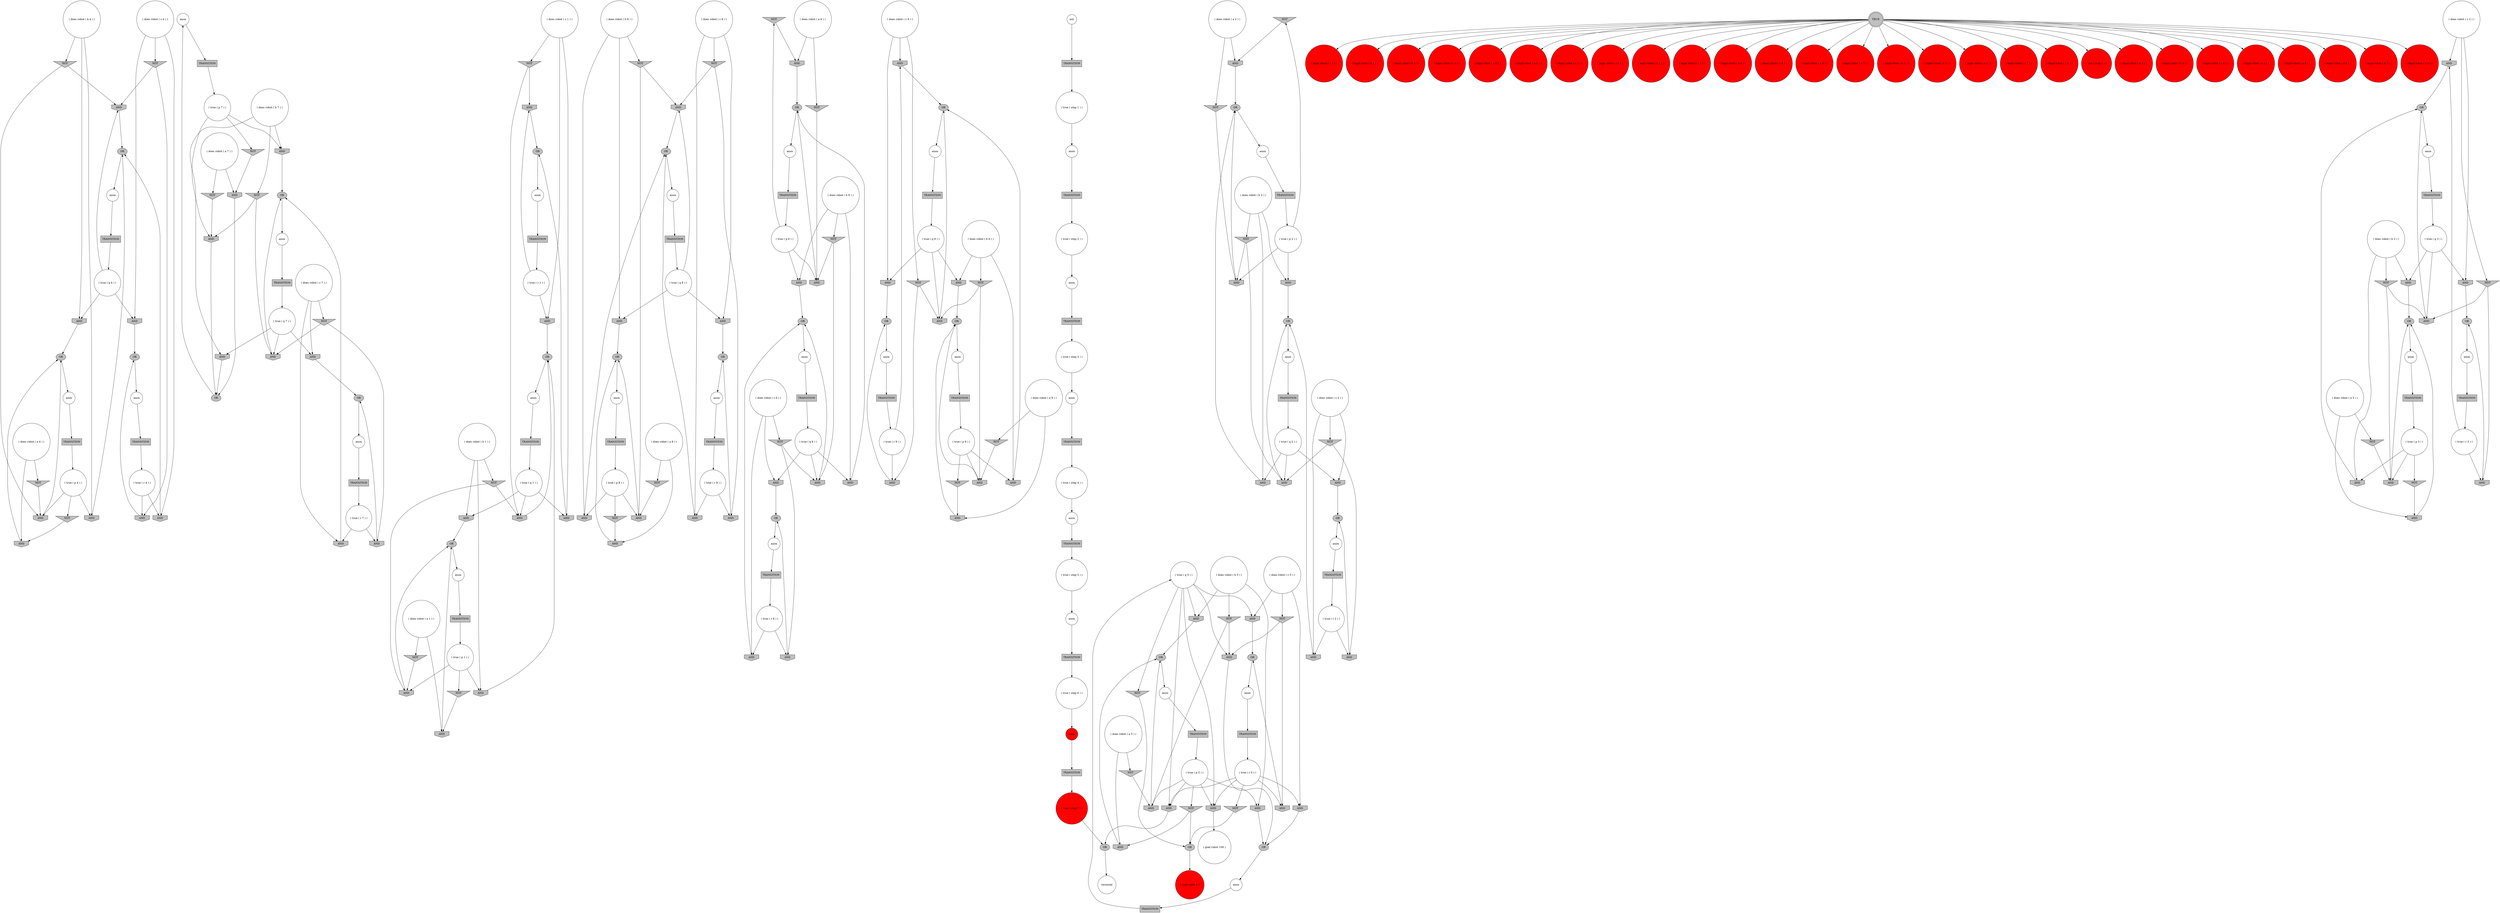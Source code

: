 digraph propNet
{
	"@1752f75"[shape=invtriangle, style= filled, fillcolor=grey, label="NOT"]; "@1752f75"->"@1180d12"; "@1752f75"->"@1f88714"; 
	"@154f356"[shape=circle, style= filled, fillcolor=white, label="anon"]; "@154f356"->"@297d60"; 
	"@82de80"[shape=invhouse, style= filled, fillcolor=grey, label="AND"]; "@82de80"->"@1aa2865"; 
	"@1a959ab"[shape=invtriangle, style= filled, fillcolor=grey, label="NOT"]; "@1a959ab"->"@16842cc"; "@1a959ab"->"@ff5d71"; 
	"@1b6f1b2"[shape=invtriangle, style= filled, fillcolor=grey, label="NOT"]; "@1b6f1b2"->"@349133"; 
	"@529057"[shape=circle, style= filled, fillcolor=white, label="( does robot ( c 9 ) )"]; "@529057"->"@e18164"; "@529057"->"@11036e7"; "@529057"->"@c15a1a"; 
	"@1519159"[shape=circle, style= filled, fillcolor=white, label="anon"]; "@1519159"->"@1ba81e4"; 
	"@1c18dc8"[shape=box, style= filled, fillcolor=grey, label="TRANSITION"]; "@1c18dc8"->"@127e6e0"; 
	"@1180d12"[shape=invhouse, style= filled, fillcolor=grey, label="AND"]; "@1180d12"->"@15154a7"; 
	"@b0bcbc"[shape=circle, style= filled, fillcolor=white, label="( true ( step 3 ) )"]; "@b0bcbc"->"@ee6b39"; 
	"@110d71e"[shape=circle, style= filled, fillcolor=white, label="( true ( r 6 ) )"]; "@110d71e"->"@14c2d3d"; "@110d71e"->"@39b360"; 
	"@14dc943"[shape=invtriangle, style= filled, fillcolor=grey, label="NOT"]; "@14dc943"->"@1f5a1a4"; 
	"@e88ae7"[shape=circle, style= filled, fillcolor=white, label="( true ( p 7 ) )"]; "@e88ae7"->"@1e9d22f"; "@e88ae7"->"@4ffa29"; "@e88ae7"->"@f96d74"; 
	"@126203"[shape=circle, style= filled, fillcolor=white, label="( true ( r 1 ) )"]; "@126203"->"@82de80"; "@126203"->"@1633c4d"; 
	"@1b691a7"[shape=box, style= filled, fillcolor=grey, label="TRANSITION"]; "@1b691a7"->"@db4597"; 
	"@228c3a"[shape=circle, style= filled, fillcolor=white, label="( does robot ( b 2 ) )"]; "@228c3a"->"@1448366"; "@228c3a"->"@13309db"; "@228c3a"->"@9cbd96"; 
	"@48c851"[shape=ellipse, style= filled, fillcolor=grey, label="OR"]; "@48c851"->"@4b1bcb"; 
	"@1c8ebd2"[shape=box, style= filled, fillcolor=grey, label="TRANSITION"]; "@1c8ebd2"->"@5a236f"; 
	"@49c053"[shape=invhouse, style= filled, fillcolor=grey, label="AND"]; "@49c053"->"@1d880ba"; 
	"@195358e"[shape=invhouse, style= filled, fillcolor=grey, label="AND"]; "@195358e"->"@13c390"; 
	"@b3b8a8"[shape=box, style= filled, fillcolor=grey, label="TRANSITION"]; "@b3b8a8"->"@1d7a114"; 
	"@34d02f"[shape=invhouse, style= filled, fillcolor=grey, label="AND"]; "@34d02f"->"@13df069"; 
	"@3bb226"[shape=circle, style= filled, fillcolor=red, label="( legal robot ( c 3 ) )"]; 
	"@75f068"[shape=invhouse, style= filled, fillcolor=grey, label="AND"]; "@75f068"->"@48c851"; 
	"@1c75fe7"[shape=ellipse, style= filled, fillcolor=grey, label="OR"]; "@1c75fe7"->"@3a3546"; 
	"@3aa81b"[shape=circle, style= filled, fillcolor=white, label="( true ( p 1 ) )"]; "@3aa81b"->"@1f15243"; "@3aa81b"->"@9f9da9"; "@3aa81b"->"@1503c99"; 
	"@1dca7fd"[shape=box, style= filled, fillcolor=grey, label="TRANSITION"]; "@1dca7fd"->"@126ec38"; 
	"@1448366"[shape=invhouse, style= filled, fillcolor=grey, label="AND"]; "@1448366"->"@1cee6f5"; 
	"@216e08"[shape=box, style= filled, fillcolor=grey, label="TRANSITION"]; "@216e08"->"@13c119e"; 
	"@68ae44"[shape=invtriangle, style= filled, fillcolor=grey, label="NOT"]; "@68ae44"->"@f5313"; 
	"@e190cc"[shape=invhouse, style= filled, fillcolor=grey, label="AND"]; "@e190cc"->"@1cee6f5"; 
	"@39e80c"[shape=invhouse, style= filled, fillcolor=grey, label="AND"]; "@39e80c"->"@d0d5de"; 
	"@17a734d"[shape=circle, style= filled, fillcolor=white, label="init"]; "@17a734d"->"@216e08"; 
	"@e916d0"[shape=circle, style= filled, fillcolor=white, label="anon"]; "@e916d0"->"@3c3d52"; 
	"@d1034"[shape=circle, style= filled, fillcolor=white, label="( does robot ( c 1 ) )"]; "@d1034"->"@7fba1e"; "@d1034"->"@4582dc"; "@d1034"->"@1633c4d"; 
	"@12182b"[shape=invtriangle, style= filled, fillcolor=grey, label="NOT"]; "@12182b"->"@4ffa29"; 
	"@7ff645"[shape=invhouse, style= filled, fillcolor=grey, label="AND"]; "@7ff645"->"@287481"; 
	"@3ccc03"[shape=box, style= filled, fillcolor=grey, label="TRANSITION"]; "@3ccc03"->"@126203"; 
	"@11dbd5d"[shape=circle, style= filled, fillcolor=white, label="anon"]; "@11dbd5d"->"@789294"; 
	"@3f167c"[shape=box, style= filled, fillcolor=grey, label="TRANSITION"]; "@3f167c"->"@54581f"; 
	"@1611122"[shape=box, style= filled, fillcolor=grey, label="TRANSITION"]; "@1611122"->"@422b2f"; 
	"@1665d23"[shape=ellipse, style= filled, fillcolor=grey, label="OR"]; "@1665d23"->"@1b3ce2f"; 
	"@13ded7b"[shape=circle, style= filled, fillcolor=white, label="( does robot ( a 5 ) )"]; "@13ded7b"->"@1dada5e"; "@13ded7b"->"@19b1854"; 
	"@1d5679d"[shape=circle, style= filled, fillcolor=white, label="( true ( r 9 ) )"]; "@1d5679d"->"@5f732e"; "@1d5679d"->"@e18164"; 
	"@11ce754"[shape=invhouse, style= filled, fillcolor=grey, label="AND"]; "@11ce754"->"@10df4af"; 
	"@193ffda"[shape=circle, style= filled, fillcolor=red, label="anon"]; "@193ffda"->"@114dc06"; 
	"@1c9e180"[shape=invhouse, style= filled, fillcolor=grey, label="AND"]; "@1c9e180"->"@1b70c49"; 
	"@54581f"[shape=circle, style= filled, fillcolor=white, label="( true ( q 6 ) )"]; "@54581f"->"@4adeda"; "@54581f"->"@12a37ef"; "@54581f"->"@195358e"; 
	"@a11aea"[shape=invtriangle, style= filled, fillcolor=grey, label="NOT"]; "@a11aea"->"@4adeda"; "@a11aea"->"@39b360"; 
	"@c7008a"[shape=invhouse, style= filled, fillcolor=grey, label="AND"]; "@c7008a"->"@1c75fe7"; 
	"@9c42d2"[shape=ellipse, style= filled, fillcolor=grey, label="OR"]; "@9c42d2"->"@3384c7"; 
	"@48b407"[shape=invhouse, style= filled, fillcolor=grey, label="AND"]; "@48b407"->"@ad57df"; 
	"@d945d"[shape=invhouse, style= filled, fillcolor=grey, label="AND"]; "@d945d"->"@15154a7"; 
	"@84a6d5"[shape=circle, style= filled, fillcolor=red, label="( legal robot ( b 4 ) )"]; 
	"@1f5a1a4"[shape=invhouse, style= filled, fillcolor=grey, label="AND"]; "@1f5a1a4"->"@1a17aba"; 
	"@3ece6a"[shape=circle, style= filled, fillcolor=white, label="( true ( q 3 ) )"]; "@3ece6a"->"@c28d80"; "@3ece6a"->"@1a40361"; "@3ece6a"->"@84a3bd"; 
	"@79b02e"[shape=circle, style= filled, fillcolor=white, label="( true ( step 6 ) )"]; "@79b02e"->"@193ffda"; 
	"@147ff10"[shape=invtriangle, style= filled, fillcolor=grey, label="NOT"]; "@147ff10"->"@34d02f"; 
	"@2e8274"[shape=invtriangle, style= filled, fillcolor=grey, label="NOT"]; "@2e8274"->"@1a2a635"; "@2e8274"->"@1180d12"; 
	"@7f5825"[shape=ellipse, style= filled, fillcolor=grey, label="OR"]; "@7f5825"->"@dde934"; 
	"@1558709"[shape=invhouse, style= filled, fillcolor=grey, label="AND"]; "@1558709"->"@800078"; 
	"@1ba81e4"[shape=box, style= filled, fillcolor=grey, label="TRANSITION"]; "@1ba81e4"->"@349ca4"; 
	"@1a5c7fa"[shape=circle, style= filled, fillcolor=white, label="( does robot ( a 4 ) )"]; "@1a5c7fa"->"@bf11d9"; "@1a5c7fa"->"@34d02f"; 
	"@7fba1e"[shape=invhouse, style= filled, fillcolor=grey, label="AND"]; "@7fba1e"->"@1aa2865"; 
	"@c0c6f"[shape=box, style= filled, fillcolor=grey, label="TRANSITION"]; "@c0c6f"->"@1811d0d"; 
	"@29484c"[shape=circle, style= filled, fillcolor=red, label="( legal robot ( b 5 ) )"]; 
	"@4ffa29"[shape=invhouse, style= filled, fillcolor=grey, label="AND"]; "@4ffa29"->"@95754e"; 
	"@a240c5"[shape=invhouse, style= filled, fillcolor=grey, label="AND"]; "@a240c5"->"@16d5d06"; 
	"@12cc545"[shape=circle, style= filled, fillcolor=red, label="( legal robot ( c 1 ) )"]; 
	"@1d639bc"[shape=circle, style= filled, fillcolor=white, label="( does robot ( b 4 ) )"]; "@1d639bc"->"@d945d"; "@1d639bc"->"@2e8274"; "@1d639bc"->"@a0c87a"; 
	"@16d5d06"[shape=ellipse, style= filled, fillcolor=grey, label="OR"]; "@16d5d06"->"@820a11"; 
	"@15b152b"[shape=circle, style= filled, fillcolor=red, label="( legal robot ( a 5 ) )"]; 
	"@14c2d3d"[shape=invhouse, style= filled, fillcolor=grey, label="AND"]; "@14c2d3d"->"@1665d23"; 
	"@1fe7788"[shape=box, style= filled, fillcolor=grey, label="TRANSITION"]; "@1fe7788"->"@3aa81b"; 
	"@106df70"[shape=box, style= filled, fillcolor=grey, label="TRANSITION"]; "@106df70"->"@1f17c8c"; 
	"@d92aa2"[shape=box, style= filled, fillcolor=grey, label="TRANSITION"]; "@d92aa2"->"@1f41d15"; 
	"@75120b"[shape=circle, style= filled, fillcolor=red, label="( legal robot ( a 1 ) )"]; 
	"@c75cb8"[shape=circle, style= filled, fillcolor=white, label="( true ( p 9 ) )"]; "@c75cb8"->"@1d10e97"; "@c75cb8"->"@8a31f"; "@c75cb8"->"@1678cda"; 
	"@139fd46"[shape=circle, style= filled, fillcolor=red, label="( legal robot ( a 2 ) )"]; 
	"@1118792"[shape=invtriangle, style= filled, fillcolor=grey, label="NOT"]; "@1118792"->"@1dada5e"; "@1118792"->"@15e0d96"; 
	"@16ff5e6"[shape=box, style= filled, fillcolor=grey, label="TRANSITION"]; "@16ff5e6"->"@b0bcbc"; 
	"@2c12a6"[shape=circle, style= filled, fillcolor=white, label="( does robot ( c 8 ) )"]; "@2c12a6"->"@1a959ab"; "@2c12a6"->"@c7008a"; "@2c12a6"->"@48b407"; 
	"@1811d0d"[shape=circle, style= filled, fillcolor=white, label="( true ( r 7 ) )"]; "@1811d0d"->"@1540e4d"; "@1811d0d"->"@1558709"; 
	"@349ca4"[shape=circle, style= filled, fillcolor=white, label="( true ( step 2 ) )"]; "@349ca4"->"@8a5a5d"; 
	"@4adeda"[shape=invhouse, style= filled, fillcolor=grey, label="AND"]; "@4adeda"->"@1665d23"; 
	"@7560e4"[shape=invtriangle, style= filled, fillcolor=grey, label="NOT"]; "@7560e4"->"@1fa7ef9"; "@7560e4"->"@84a3bd"; 
	"@820a11"[shape=circle, style= filled, fillcolor=white, label="anon"]; "@820a11"->"@1c8ebd2"; 
	"@54e0c0"[shape=circle, style= filled, fillcolor=white, label="( true ( step 5 ) )"]; "@54e0c0"->"@1f3e481"; 
	"@761ee3"[shape=invhouse, style= filled, fillcolor=grey, label="AND"]; "@761ee3"->"@800078"; 
	"@16ce7f4"[shape=circle, style= filled, fillcolor=white, label="( true ( r 5 ) )"]; "@16ce7f4"->"@1a5b447"; "@16ce7f4"->"@671be4"; "@16ce7f4"->"@1fdf2"; "@16ce7f4"->"@11c77d8"; "@16ce7f4"->"@18b84d7"; 
	"@160e8e"[shape=circle, style= filled, fillcolor=white, label="anon"]; "@160e8e"->"@c0c6f"; 
	"@4582dc"[shape=invtriangle, style= filled, fillcolor=grey, label="NOT"]; "@4582dc"->"@82de80"; "@4582dc"->"@39e80c"; 
	"@13b088"[shape=circle, style= filled, fillcolor=white, label="anon"]; "@13b088"->"@1428aab"; 
	"@7530ee"[shape=invtriangle, style= filled, fillcolor=grey, label="NOT"]; "@7530ee"->"@39e80c"; "@7530ee"->"@9f9da9"; 
	"@1424bdc"[shape=circle, style= filled, fillcolor=white, label="anon"]; "@1424bdc"->"@1737a9c"; 
	"@b53014"[shape=circle, style= filled, fillcolor=white, label="anon"]; "@b53014"->"@1fe7788"; 
	"@13c119e"[shape=circle, style= filled, fillcolor=white, label="( true ( step 1 ) )"]; "@13c119e"->"@1519159"; 
	"@287481"[shape=ellipse, style= filled, fillcolor=grey, label="OR"]; "@287481"->"@2bd73f"; 
	"@1aa1107"[shape=box, style= filled, fillcolor=grey, label="TRANSITION"]; "@1aa1107"->"@1381003"; 
	"@13f9f8d"[shape=ellipse, style= filled, fillcolor=grey, label="OR"]; "@13f9f8d"->"@1f274ea"; 
	"@ee065d"[shape=invhouse, style= filled, fillcolor=grey, label="AND"]; "@ee065d"->"@95754e"; 
	"@1e8cf5b"[shape=invhouse, style= filled, fillcolor=grey, label="AND"]; "@1e8cf5b"->"@15154a7"; 
	"@184fd3c"[shape=circle, style= filled, fillcolor=red, label="( legal robot ( c 6 ) )"]; 
	"@155fbed"[shape=invtriangle, style= filled, fillcolor=grey, label="NOT"]; "@155fbed"->"@15e0d96"; 
	"@4c0be"[shape=invhouse, style= filled, fillcolor=grey, label="AND"]; "@4c0be"->"@13f9f8d"; 
	"@1b50309"[shape=invhouse, style= filled, fillcolor=grey, label="AND"]; "@1b50309"->"@151a624"; 
	"@14869f7"[shape=circle, style= filled, fillcolor=white, label="( true ( q 4 ) )"]; "@14869f7"->"@1180d12"; "@14869f7"->"@a0c87a"; "@14869f7"->"@dd6770"; 
	"@1d7a114"[shape=circle, style= filled, fillcolor=white, label="( true ( q 7 ) )"]; "@1d7a114"->"@ee065d"; "@1d7a114"->"@761ee3"; "@1d7a114"->"@1da5e73"; 
	"@a8866b"[shape=circle, style= filled, fillcolor=red, label="( legal robot ( b 2 ) )"]; 
	"@11c77d8"[shape=invhouse, style= filled, fillcolor=grey, label="AND"]; "@11c77d8"->"@1d880ba"; 
	"@138a9fd"[shape=circle, style= filled, fillcolor=white, label="anon"]; "@138a9fd"->"@1aa1107"; 
	"@12a37ef"[shape=invhouse, style= filled, fillcolor=grey, label="AND"]; "@12a37ef"->"@10df4af"; 
	"@1a40361"[shape=invhouse, style= filled, fillcolor=grey, label="AND"]; "@1a40361"->"@1622c2c"; 
	"@97c650"[shape=box, style= filled, fillcolor=grey, label="TRANSITION"]; "@97c650"->"@110d71e"; 
	"@68d4af"[shape=invtriangle, style= filled, fillcolor=grey, label="NOT"]; "@68d4af"->"@17a6e2c"; 
	"@15e0d96"[shape=ellipse, style= filled, fillcolor=grey, label="OR"]; "@15e0d96"->"@c3b115"; 
	"@144b988"[shape=circle, style= filled, fillcolor=white, label="( does robot ( b 1 ) )"]; "@144b988"->"@1503c99"; "@144b988"->"@7530ee"; "@144b988"->"@1b50309"; 
	"@d9f809"[shape=circle, style= filled, fillcolor=red, label="( legal robot ( c 5 ) )"]; 
	"@5d6d4"[shape=circle, style= filled, fillcolor=red, label="( legal robot ( b 6 ) )"]; 
	"@176f1a5"[shape=circle, style= filled, fillcolor=white, label="( true ( r 8 ) )"]; "@176f1a5"->"@c7008a"; "@176f1a5"->"@ff5d71"; 
	"@570482"[shape=circle, style= filled, fillcolor=white, label="anon"]; "@570482"->"@1c18dc8"; 
	"@8a5a5d"[shape=circle, style= filled, fillcolor=white, label="anon"]; "@8a5a5d"->"@16ff5e6"; 
	"@d28c0a"[shape=box, style= filled, fillcolor=grey, label="TRANSITION"]; "@d28c0a"->"@16ce7f4"; 
	"@a0c87a"[shape=invhouse, style= filled, fillcolor=grey, label="AND"]; "@a0c87a"->"@13df069"; 
	"@c15a1a"[shape=invhouse, style= filled, fillcolor=grey, label="AND"]; "@c15a1a"->"@7f5825"; 
	"@8fa852"[shape=circle, style= filled, fillcolor=white, label="anon"]; "@8fa852"->"@115841d"; 
	"@71daae"[shape=circle, style= filled, fillcolor=white, label="( does robot ( c 5 ) )"]; "@71daae"->"@f05364"; "@71daae"->"@11c77d8"; "@71daae"->"@4c0be"; 
	"@1b58b6a"[shape=ellipse, style= filled, fillcolor=grey, label="OR"]; "@1b58b6a"->"@126720c"; 
	"@1f41d15"[shape=circle, style= filled, fillcolor=white, label="( true ( p 3 ) )"]; "@1f41d15"->"@1e01401"; "@1f41d15"->"@68d4af"; "@1f41d15"->"@1d85447"; 
	"@965275"[shape=circle, style= filled, fillcolor=red, label="( legal robot ( c 9 ) )"]; 
	"@1ff5317"[shape=circle, style= filled, fillcolor=white, label="( does robot ( c 6 ) )"]; "@1ff5317"->"@14c2d3d"; "@1ff5317"->"@195358e"; "@1ff5317"->"@a11aea"; 
	"@13309db"[shape=invhouse, style= filled, fillcolor=grey, label="AND"]; "@13309db"->"@1a17aba"; 
	"@789294"[shape=box, style= filled, fillcolor=grey, label="TRANSITION"]; "@789294"->"@4e3d71"; 
	"@1f88714"[shape=invhouse, style= filled, fillcolor=grey, label="AND"]; "@1f88714"->"@1b58b6a"; 
	"@1fa9d0e"[shape=circle, style= filled, fillcolor=white, label="( does robot ( b 5 ) )"]; "@1fa9d0e"->"@11a2c09"; "@1fa9d0e"->"@118b2c4"; "@1fa9d0e"->"@b87106"; 
	"@3384c7"[shape=circle, style= filled, fillcolor=white, label="anon"]; "@3384c7"->"@106df70"; 
	"@1e7f91f"[shape=circle, style= filled, fillcolor=white, label="( does robot ( a 9 ) )"]; "@1e7f91f"->"@1c28684"; "@1e7f91f"->"@1c9e180"; 
	"@800078"[shape=ellipse, style= filled, fillcolor=grey, label="OR"]; "@800078"->"@111b65f"; 
	"@1323bc8"[shape=invhouse, style= filled, fillcolor=grey, label="AND"]; "@1323bc8"->"@48c851"; 
	"@e893ea"[shape=box, style= filled, fillcolor=grey, label="TRANSITION"]; "@e893ea"->"@1412eab"; 
	"@1fa7ef9"[shape=invhouse, style= filled, fillcolor=grey, label="AND"]; "@1fa7ef9"->"@1d47e4f"; 
	"@189128d"[shape=circle, style= filled, fillcolor=white, label="( does robot ( a 1 ) )"]; "@189128d"->"@159a652"; "@189128d"->"@12a3884"; 
	"@349133"[shape=invhouse, style= filled, fillcolor=grey, label="AND"]; "@349133"->"@10df4af"; 
	"@3e10b"[shape=circle, style= filled, fillcolor=red, label="( legal robot ( a 6 ) )"]; 
	"@115841d"[shape=box, style= filled, fillcolor=grey, label="TRANSITION"]; "@115841d"->"@281f94"; 
	"@9cbd96"[shape=invtriangle, style= filled, fillcolor=grey, label="NOT"]; "@9cbd96"->"@16e329c"; "@9cbd96"->"@96ad13"; 
	"@4edb45"[shape=circle, style= filled, fillcolor=white, label="( goal robot 100 )"]; 
	"@159a652"[shape=invhouse, style= filled, fillcolor=grey, label="AND"]; "@159a652"->"@151a624"; 
	"@aeb5a3"[shape=circle, style= filled, fillcolor=white, label="( does robot ( a 6 ) )"]; "@aeb5a3"->"@349133"; "@aeb5a3"->"@13814ef"; 
	"@d0d5de"[shape=ellipse, style= filled, fillcolor=grey, label="OR"]; "@d0d5de"->"@8fa852"; 
	"@114dc06"[shape=box, style= filled, fillcolor=grey, label="TRANSITION"]; "@114dc06"->"@56a343"; 
	"@11a2c09"[shape=invhouse, style= filled, fillcolor=grey, label="AND"]; "@11a2c09"->"@1d880ba"; 
	"@f39be0"[shape=invtriangle, style= filled, fillcolor=grey, label="NOT"]; "@f39be0"->"@96ad13"; "@f39be0"->"@12b1295"; 
	"@2bd73f"[shape=circle, style= filled, fillcolor=white, label="anon"]; "@2bd73f"->"@149b0c8"; 
	"@56a343"[shape=circle, style= filled, fillcolor=red, label="( true ( step 7 ) )"]; "@56a343"->"@471bbe"; 
	"@8a31f"[shape=invhouse, style= filled, fillcolor=grey, label="AND"]; "@8a31f"->"@9c42d2"; 
	"@1f274ea"[shape=circle, style= filled, fillcolor=white, label="anon"]; "@1f274ea"->"@d28c0a"; 
	"@1f798ee"[shape=circle, style= filled, fillcolor=white, label="( does robot ( c 7 ) )"]; "@1f798ee"->"@1da5e73"; "@1f798ee"->"@1558709"; "@1f798ee"->"@49ebf7"; 
	"@1540e4d"[shape=invhouse, style= filled, fillcolor=grey, label="AND"]; "@1540e4d"->"@8023c9"; 
	"@53c549"[shape=invhouse, style= filled, fillcolor=grey, label="AND"]; "@53c549"->"@135cad5"; 
	"@1a17aba"[shape=ellipse, style= filled, fillcolor=grey, label="OR"]; "@1a17aba"->"@dc98a"; 
	"@f5313"[shape=invhouse, style= filled, fillcolor=grey, label="AND"]; "@f5313"->"@48c851"; 
	"@157d44b"[shape=box, style= filled, fillcolor=grey, label="TRANSITION"]; "@157d44b"->"@5ee320"; 
	"@126ec38"[shape=circle, style= filled, fillcolor=white, label="( true ( p 8 ) )"]; "@126ec38"->"@15cb6fc"; "@126ec38"->"@1fdd618"; "@126ec38"->"@f5313"; 
	"@abb98a"[shape=invtriangle, style= filled, fillcolor=grey, label="NOT"]; "@abb98a"->"@1e01401"; "@abb98a"->"@84a3bd"; 
	"@1c8b3e"[shape=circle, style= filled, fillcolor=red, label="( legal robot ( a 7 ) )"]; 
	"@1897aaf"[shape=circle, style= filled, fillcolor=white, label="( does robot ( b 7 ) )"]; "@1897aaf"->"@ee065d"; "@1897aaf"->"@371ff3"; "@1897aaf"->"@f96d74"; 
	"@126720c"[shape=circle, style= filled, fillcolor=white, label="anon"]; "@126720c"->"@1b691a7"; 
	"@1633c4d"[shape=invhouse, style= filled, fillcolor=grey, label="AND"]; "@1633c4d"->"@d0d5de"; 
	"@1303203"[shape=circle, style= filled, fillcolor=red, label="( legal robot ( b 1 ) )"]; 
	"@5a236f"[shape=circle, style= filled, fillcolor=white, label="( true ( p 5 ) )"]; "@5a236f"->"@1a5b447"; "@5a236f"->"@11a2c09"; "@5a236f"->"@671be4"; "@5a236f"->"@1118792"; "@5a236f"->"@a240c5"; 
	"@1f3c2c6"[shape=circle, style= filled, fillcolor=red, label="( legal robot ( b 3 ) )"]; 
	"@733945"[shape=circle, style= filled, fillcolor=white, label="( does robot ( c 2 ) )"]; "@733945"->"@f39be0"; "@733945"->"@53c549"; "@733945"->"@e190cc"; 
	"@9f9da9"[shape=invhouse, style= filled, fillcolor=grey, label="AND"]; "@9f9da9"->"@151a624"; 
	"@84a3bd"[shape=invhouse, style= filled, fillcolor=grey, label="AND"]; "@84a3bd"->"@287481"; 
	"@ae8594"[shape=box, style= filled, fillcolor=grey, label="TRANSITION"]; "@ae8594"->"@176f1a5"; 
	"@1381003"[shape=circle, style= filled, fillcolor=white, label="( true ( r 2 ) )"]; "@1381003"->"@e190cc"; "@1381003"->"@12b1295"; 
	"@1cee6f5"[shape=ellipse, style= filled, fillcolor=grey, label="OR"]; "@1cee6f5"->"@1424bdc"; 
	"@1471e7a"[shape=invtriangle, style= filled, fillcolor=grey, label="NOT"]; "@1471e7a"->"@1c54aa6"; "@1471e7a"->"@1d10e97"; 
	"@4e3d71"[shape=circle, style= filled, fillcolor=white, label="( true ( p 4 ) )"]; "@4e3d71"->"@d945d"; "@4e3d71"->"@147ff10"; "@4e3d71"->"@1a2a635"; 
	"@5d7b62"[shape=box, style= filled, fillcolor=grey, label="TRANSITION"]; "@5d7b62"->"@c75cb8"; 
	"@fc5bbd"[shape=circle, style= filled, fillcolor=red, label="( legal robot ( a 3 ) )"]; 
	"@c28d80"[shape=invhouse, style= filled, fillcolor=grey, label="AND"]; "@c28d80"->"@1d47e4f"; 
	"@46c100"[shape=circle, style= filled, fillcolor=red, label="( legal robot ( c 7 ) )"]; 
	"@1d10e97"[shape=invhouse, style= filled, fillcolor=grey, label="AND"]; "@1d10e97"->"@1b70c49"; 
	"@1c28684"[shape=invtriangle, style= filled, fillcolor=grey, label="NOT"]; "@1c28684"->"@1d10e97"; 
	"@297d60"[shape=box, style= filled, fillcolor=grey, label="TRANSITION"]; "@297d60"->"@e88ae7"; 
	"@8023c9"[shape=ellipse, style= filled, fillcolor=grey, label="OR"]; "@8023c9"->"@160e8e"; 
	"@cd3f87"[shape=circle, style= filled, fillcolor=red, label="( legal robot ( c 4 ) )"]; 
	"@1a69eec"[shape=box, style= filled, fillcolor=grey, label="TRANSITION"]; "@1a69eec"->"@e5d75b"; 
	"@db4597"[shape=circle, style= filled, fillcolor=white, label="( true ( r 4 ) )"]; "@db4597"->"@1e8cf5b"; "@db4597"->"@1f88714"; 
	"@111b65f"[shape=circle, style= filled, fillcolor=white, label="anon"]; "@111b65f"->"@b3b8a8"; 
	"@1622c2c"[shape=ellipse, style= filled, fillcolor=grey, label="OR"]; "@1622c2c"->"@1678608"; 
	"@1f338a1"[shape=box, style= filled, fillcolor=grey, label="TRANSITION"]; "@1f338a1"->"@54e0c0"; 
	"@13df069"[shape=ellipse, style= filled, fillcolor=grey, label="OR"]; "@13df069"->"@11dbd5d"; 
	"@5e7f0b"[shape=box, style= filled, fillcolor=grey, label="TRANSITION"]; "@5e7f0b"->"@79b02e"; 
	"@17a6e2c"[shape=invhouse, style= filled, fillcolor=grey, label="AND"]; "@17a6e2c"->"@1622c2c"; 
	"@1de2286"[shape=circle, style= filled, fillcolor=white, label="anon"]; "@1de2286"->"@157d44b"; 
	"@39b360"[shape=invhouse, style= filled, fillcolor=grey, label="AND"]; "@39b360"->"@13c390"; 
	"@131a06b"[shape=circle, style= filled, fillcolor=red, label="( init ( step 1 ) )"]; 
	"@18b84d7"[shape=invhouse, style= filled, fillcolor=grey, label="AND"]; "@18b84d7"->"@13f9f8d"; 
	"@1128c4d"[shape=doublecircle, style= filled, fillcolor=grey, label="TRUE"]; "@1128c4d"->"@fc5bbd"; "@1128c4d"->"@a8866b"; "@1128c4d"->"@14d70ce"; "@1128c4d"->"@46c100"; "@1128c4d"->"@3e10b"; "@1128c4d"->"@cd3f87"; "@1128c4d"->"@517bdf"; "@1128c4d"->"@d9f809"; "@1128c4d"->"@84a6d5"; "@1128c4d"->"@5d6d4"; "@1128c4d"->"@131a06b"; "@1128c4d"->"@3bb226"; "@1128c4d"->"@1adbe4f"; "@1128c4d"->"@1c8b3e"; "@1128c4d"->"@965275"; "@1128c4d"->"@29484c"; "@1128c4d"->"@850fe0"; "@1128c4d"->"@55bdf3"; "@1128c4d"->"@12cc545"; "@1128c4d"->"@98a972"; "@1128c4d"->"@1c2f42f"; "@1128c4d"->"@15b152b"; "@1128c4d"->"@1303203"; "@1128c4d"->"@1f3c2c6"; "@1128c4d"->"@13c9c8a"; "@1128c4d"->"@184fd3c"; "@1128c4d"->"@75120b"; "@1128c4d"->"@139fd46"; 
	"@1d880ba"[shape=ellipse, style= filled, fillcolor=grey, label="OR"]; "@1d880ba"->"@570482"; 
	"@1c54aa6"[shape=invhouse, style= filled, fillcolor=grey, label="AND"]; "@1c54aa6"->"@9c42d2"; 
	"@16cbe08"[shape=circle, style= filled, fillcolor=white, label="( does robot ( a 7 ) )"]; "@16cbe08"->"@865f3f"; "@16cbe08"->"@12182b"; 
	"@850fe0"[shape=circle, style= filled, fillcolor=red, label="( legal robot ( a 4 ) )"]; 
	"@bf11d9"[shape=invtriangle, style= filled, fillcolor=grey, label="NOT"]; "@bf11d9"->"@1a2a635"; 
	"@63c30b"[shape=circle, style= filled, fillcolor=white, label="anon"]; "@63c30b"->"@ae8594"; 
	"@422b2f"[shape=circle, style= filled, fillcolor=white, label="( true ( step 4 ) )"]; "@422b2f"->"@8d376"; 
	"@1b0776"[shape=circle, style= filled, fillcolor=white, label="anon"]; "@1b0776"->"@97c650"; 
	"@3c3d52"[shape=box, style= filled, fillcolor=grey, label="TRANSITION"]; "@3c3d52"->"@14869f7"; 
	"@1678608"[shape=circle, style= filled, fillcolor=white, label="anon"]; "@1678608"->"@d92aa2"; 
	"@5f732e"[shape=invhouse, style= filled, fillcolor=grey, label="AND"]; "@5f732e"->"@7f5825"; 
	"@1fb2e89"[shape=circle, style= filled, fillcolor=white, label="( does robot ( a 2 ) )"]; "@1fb2e89"->"@1f5a1a4"; "@1fb2e89"->"@aad765"; 
	"@1f3e481"[shape=circle, style= filled, fillcolor=white, label="anon"]; "@1f3e481"->"@5e7f0b"; 
	"@ad57df"[shape=ellipse, style= filled, fillcolor=grey, label="OR"]; "@ad57df"->"@63c30b"; 
	"@1d420a0"[shape=circle, style= filled, fillcolor=white, label="anon"]; "@1d420a0"->"@3ccc03"; 
	"@151a624"[shape=ellipse, style= filled, fillcolor=grey, label="OR"]; "@151a624"->"@b53014"; 
	"@18734f0"[shape=box, style= filled, fillcolor=grey, label="TRANSITION"]; "@18734f0"->"@1d5679d"; 
	"@19380ea"[shape=circle, style= filled, fillcolor=white, label="anon"]; "@19380ea"->"@5d7b62"; 
	"@3a3546"[shape=circle, style= filled, fillcolor=white, label="anon"]; "@3a3546"->"@1a69eec"; 
	"@15f4c23"[shape=invhouse, style= filled, fillcolor=grey, label="AND"]; "@15f4c23"->"@1665d23"; 
	"@1f17c8c"[shape=circle, style= filled, fillcolor=white, label="( true ( q 9 ) )"]; "@1f17c8c"->"@1c54aa6"; "@1f17c8c"->"@74cd9e"; "@1f17c8c"->"@c15a1a"; 
	"@1f7788a"[shape=invtriangle, style= filled, fillcolor=grey, label="NOT"]; "@1f7788a"->"@4adeda"; "@1f7788a"->"@11ce754"; 
	"@5ee320"[shape=circle, style= filled, fillcolor=white, label="( true ( p 6 ) )"]; "@5ee320"->"@1b6f1b2"; "@5ee320"->"@11ce754"; "@5ee320"->"@15f4c23"; 
	"@8d376"[shape=circle, style= filled, fillcolor=white, label="anon"]; "@8d376"->"@1f338a1"; 
	"@4b1bcb"[shape=circle, style= filled, fillcolor=white, label="anon"]; "@4b1bcb"->"@1dca7fd"; 
	"@149b0c8"[shape=box, style= filled, fillcolor=grey, label="TRANSITION"]; "@149b0c8"->"@3ece6a"; 
	"@671be4"[shape=invhouse, style= filled, fillcolor=grey, label="AND"]; "@671be4"->"@4edb45"; 
	"@14d70ce"[shape=circle, style= filled, fillcolor=red, label="( legal robot ( b 8 ) )"]; 
	"@13c390"[shape=ellipse, style= filled, fillcolor=grey, label="OR"]; "@13c390"->"@1b0776"; 
	"@94d110"[shape=circle, style= filled, fillcolor=white, label="( does robot ( a 8 ) )"]; "@94d110"->"@1323bc8"; "@94d110"->"@68ae44"; 
	"@1dada5e"[shape=invhouse, style= filled, fillcolor=grey, label="AND"]; "@1dada5e"->"@16d5d06"; 
	"@e18164"[shape=invhouse, style= filled, fillcolor=grey, label="AND"]; "@e18164"->"@9c42d2"; 
	"@96ad13"[shape=invhouse, style= filled, fillcolor=grey, label="AND"]; "@96ad13"->"@1cee6f5"; 
	"@96eb10"[shape=invtriangle, style= filled, fillcolor=grey, label="NOT"]; "@96eb10"->"@1e01401"; 
	"@dc98a"[shape=circle, style= filled, fillcolor=white, label="anon"]; "@dc98a"->"@e893ea"; 
	"@7feff8"[shape=circle, style= filled, fillcolor=white, label="( does robot ( a 3 ) )"]; "@7feff8"->"@17a6e2c"; "@7feff8"->"@96eb10"; 
	"@52b7df"[shape=circle, style= filled, fillcolor=white, label="( does robot ( c 4 ) )"]; "@52b7df"->"@1752f75"; "@52b7df"->"@1e8cf5b"; "@52b7df"->"@dd6770"; 
	"@f96d74"[shape=invhouse, style= filled, fillcolor=grey, label="AND"]; "@f96d74"->"@800078"; 
	"@517bdf"[shape=circle, style= filled, fillcolor=red, label="( legal robot ( c 2 ) )"]; 
	"@ff5d71"[shape=invhouse, style= filled, fillcolor=grey, label="AND"]; "@ff5d71"->"@ad57df"; 
	"@1dae04a"[shape=circle, style= filled, fillcolor=white, label="( does robot ( b 8 ) )"]; "@1dae04a"->"@15cb6fc"; "@1dae04a"->"@75f068"; "@1dae04a"->"@9b3944"; 
	"@f05364"[shape=invtriangle, style= filled, fillcolor=grey, label="NOT"]; "@f05364"->"@49c053"; "@f05364"->"@18b84d7"; 
	"@1a2a635"[shape=invhouse, style= filled, fillcolor=grey, label="AND"]; "@1a2a635"->"@13df069"; 
	"@b84523"[shape=circle, style= filled, fillcolor=white, label="( does robot ( b 6 ) )"]; "@b84523"->"@12a37ef"; "@b84523"->"@15f4c23"; "@b84523"->"@1f7788a"; 
	"@1d47e4f"[shape=ellipse, style= filled, fillcolor=grey, label="OR"]; "@1d47e4f"->"@13b088"; 
	"@1b3ce2f"[shape=circle, style= filled, fillcolor=white, label="anon"]; "@1b3ce2f"->"@3f167c"; 
	"@1d85447"[shape=invhouse, style= filled, fillcolor=grey, label="AND"]; "@1d85447"->"@287481"; 
	"@1ffbbf"[shape=circle, style= filled, fillcolor=white, label="( true ( r 3 ) )"]; "@1ffbbf"->"@1fa7ef9"; "@1ffbbf"->"@7ff645"; 
	"@15cb6fc"[shape=invhouse, style= filled, fillcolor=grey, label="AND"]; "@15cb6fc"->"@1c75fe7"; 
	"@10df4af"[shape=ellipse, style= filled, fillcolor=grey, label="OR"]; "@10df4af"->"@1de2286"; 
	"@4b9a7"[shape=circle, style= filled, fillcolor=white, label="( does robot ( c 3 ) )"]; "@4b9a7"->"@7560e4"; "@4b9a7"->"@c28d80"; "@4b9a7"->"@7ff645"; 
	"@16842cc"[shape=invhouse, style= filled, fillcolor=grey, label="AND"]; "@16842cc"->"@1c75fe7"; 
	"@55bdf3"[shape=circle, style= filled, fillcolor=red, label="( legal robot ( a 9 ) )"]; 
	"@1da5e73"[shape=invhouse, style= filled, fillcolor=grey, label="AND"]; "@1da5e73"->"@8023c9"; 
	"@dd6770"[shape=invhouse, style= filled, fillcolor=grey, label="AND"]; "@dd6770"->"@1b58b6a"; 
	"@12a3884"[shape=invtriangle, style= filled, fillcolor=grey, label="NOT"]; "@12a3884"->"@9f9da9"; 
	"@1f15243"[shape=invtriangle, style= filled, fillcolor=grey, label="NOT"]; "@1f15243"->"@159a652"; 
	"@2cf79f"[shape=circle, style= filled, fillcolor=white, label="terminal"]; 
	"@13c9c8a"[shape=circle, style= filled, fillcolor=red, label="( legal robot ( b 9 ) )"]; 
	"@865f3f"[shape=invhouse, style= filled, fillcolor=grey, label="AND"]; "@865f3f"->"@95754e"; 
	"@281f94"[shape=circle, style= filled, fillcolor=white, label="( true ( q 1 ) )"]; "@281f94"->"@7fba1e"; "@281f94"->"@39e80c"; "@281f94"->"@1b50309"; 
	"@1678cda"[shape=invtriangle, style= filled, fillcolor=grey, label="NOT"]; "@1678cda"->"@1c9e180"; 
	"@e5d75b"[shape=circle, style= filled, fillcolor=white, label="( true ( q 8 ) )"]; "@e5d75b"->"@16842cc"; "@e5d75b"->"@75f068"; "@e5d75b"->"@48b407"; 
	"@49ebf7"[shape=invtriangle, style= filled, fillcolor=grey, label="NOT"]; "@49ebf7"->"@761ee3"; "@49ebf7"->"@1540e4d"; 
	"@12b1295"[shape=invhouse, style= filled, fillcolor=grey, label="AND"]; "@12b1295"->"@135cad5"; 
	"@b87106"[shape=invhouse, style= filled, fillcolor=grey, label="AND"]; "@b87106"->"@16d5d06"; 
	"@371ff3"[shape=invtriangle, style= filled, fillcolor=grey, label="NOT"]; "@371ff3"->"@761ee3"; "@371ff3"->"@4ffa29"; 
	"@1e9d22f"[shape=invtriangle, style= filled, fillcolor=grey, label="NOT"]; "@1e9d22f"->"@865f3f"; 
	"@127e6e0"[shape=circle, style= filled, fillcolor=white, label="( true ( q 5 ) )"]; "@127e6e0"->"@1a5b447"; "@127e6e0"->"@671be4"; "@127e6e0"->"@155fbed"; "@127e6e0"->"@4c0be"; "@127e6e0"->"@49c053"; "@127e6e0"->"@b87106"; 
	"@1503c99"[shape=invhouse, style= filled, fillcolor=grey, label="AND"]; "@1503c99"->"@d0d5de"; 
	"@87b14b"[shape=circle, style= filled, fillcolor=white, label="( does robot ( b 9 ) )"]; "@87b14b"->"@8a31f"; "@87b14b"->"@74cd9e"; "@87b14b"->"@1471e7a"; 
	"@19b1854"[shape=invtriangle, style= filled, fillcolor=grey, label="NOT"]; "@19b1854"->"@a240c5"; 
	"@aad765"[shape=invtriangle, style= filled, fillcolor=grey, label="NOT"]; "@aad765"->"@16e329c"; 
	"@1aa2865"[shape=ellipse, style= filled, fillcolor=grey, label="OR"]; "@1aa2865"->"@1d420a0"; 
	"@c3b115"[shape=circle, style= filled, fillcolor=red, label="( goal robot 0 )"]; 
	"@ee6b39"[shape=circle, style= filled, fillcolor=white, label="anon"]; "@ee6b39"->"@1611122"; 
	"@13814ef"[shape=invtriangle, style= filled, fillcolor=grey, label="NOT"]; "@13814ef"->"@11ce754"; 
	"@95754e"[shape=ellipse, style= filled, fillcolor=grey, label="OR"]; "@95754e"->"@154f356"; 
	"@14e2a92"[shape=circle, style= filled, fillcolor=white, label="( true ( q 2 ) )"]; "@14e2a92"->"@96ad13"; "@14e2a92"->"@13309db"; "@14e2a92"->"@53c549"; 
	"@118b2c4"[shape=invtriangle, style= filled, fillcolor=grey, label="NOT"]; "@118b2c4"->"@a240c5"; "@118b2c4"->"@49c053"; 
	"@9b3944"[shape=invtriangle, style= filled, fillcolor=grey, label="NOT"]; "@9b3944"->"@16842cc"; "@9b3944"->"@f5313"; 
	"@135cad5"[shape=ellipse, style= filled, fillcolor=grey, label="OR"]; "@135cad5"->"@138a9fd"; 
	"@1e01401"[shape=invhouse, style= filled, fillcolor=grey, label="AND"]; "@1e01401"->"@1622c2c"; 
	"@1a5b447"[shape=invhouse, style= filled, fillcolor=grey, label="AND"]; "@1a5b447"->"@471bbe"; 
	"@1adbe4f"[shape=circle, style= filled, fillcolor=red, label="( legal robot ( c 8 ) )"]; 
	"@1fdd618"[shape=invtriangle, style= filled, fillcolor=grey, label="NOT"]; "@1fdd618"->"@1323bc8"; 
	"@dde934"[shape=circle, style= filled, fillcolor=white, label="anon"]; "@dde934"->"@18734f0"; 
	"@1428aab"[shape=box, style= filled, fillcolor=grey, label="TRANSITION"]; "@1428aab"->"@1ffbbf"; 
	"@1412eab"[shape=circle, style= filled, fillcolor=white, label="( true ( p 2 ) )"]; "@1412eab"->"@1448366"; "@1412eab"->"@16e329c"; "@1412eab"->"@14dc943"; 
	"@98a972"[shape=circle, style= filled, fillcolor=red, label="( legal robot ( a 8 ) )"]; 
	"@74cd9e"[shape=invhouse, style= filled, fillcolor=grey, label="AND"]; "@74cd9e"->"@1b70c49"; 
	"@1c2f42f"[shape=circle, style= filled, fillcolor=red, label="( legal robot ( b 7 ) )"]; 
	"@1737a9c"[shape=box, style= filled, fillcolor=grey, label="TRANSITION"]; "@1737a9c"->"@14e2a92"; 
	"@16e329c"[shape=invhouse, style= filled, fillcolor=grey, label="AND"]; "@16e329c"->"@1a17aba"; 
	"@1fdf2"[shape=invtriangle, style= filled, fillcolor=grey, label="NOT"]; "@1fdf2"->"@15e0d96"; 
	"@cae53f"[shape=circle, style= filled, fillcolor=white, label="( does robot ( b 3 ) )"]; "@cae53f"->"@abb98a"; "@cae53f"->"@1a40361"; "@cae53f"->"@1d85447"; 
	"@15154a7"[shape=ellipse, style= filled, fillcolor=grey, label="OR"]; "@15154a7"->"@e916d0"; 
	"@11036e7"[shape=invtriangle, style= filled, fillcolor=grey, label="NOT"]; "@11036e7"->"@5f732e"; "@11036e7"->"@1c54aa6"; 
	"@471bbe"[shape=ellipse, style= filled, fillcolor=grey, label="OR"]; "@471bbe"->"@2cf79f"; 
	"@1b70c49"[shape=ellipse, style= filled, fillcolor=grey, label="OR"]; "@1b70c49"->"@19380ea"; 
}